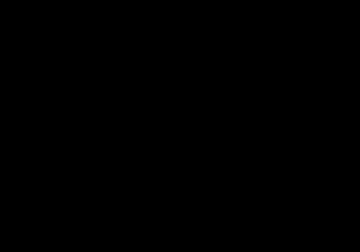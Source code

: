 #/*---------------------------------------------------------------------------*\
#|       o        |
#|    o     o     |  FOAM (R) : Open-source CFD for Enterprise
#|   o   O   o    |  Version : 4.2.0
#|    o     o     |  ESI Ltd. <http://esi.com/>
#|       o        |
#\*---------------------------------------------------------------------------
#License
#    This file is part of FOAMcore.
#    FOAMcore is based on OpenFOAM (R) <http://www.openfoam.org/>.
#
#    FOAMcore is free software: you can redistribute it and/or modify it
#    under the terms of the GNU General Public License as published by
#    the Free Software Foundation, either version 3 of the License, or
#    (at your option) any later version.
#
#    FOAMcore is distributed in the hope that it will be useful, but WITHOUT
#    ANY WARRANTY; without even the implied warranty of MERCHANTABILITY or
#    FITNESS FOR A PARTICULAR PURPOSE.  See the GNU General Public License
#    for more details.
#
#    You should have received a copy of the GNU General Public License
#    along with FOAMcore.  If not, see <http://www.gnu.org/licenses/>.

#Copyright
#    (c) 2016 OpenFOAM Foundation 
#
# Script
#     spring.gnuplot
#
# Description
#     Creates an PostScript graph file of Test-spring results vs
#     the analytical solution.
#
#------------------------------------------------------------------------------

reset

set samples 2000

k = 5000.0
m = 9.6
c = 50.0
a = -0.1

omega = sqrt(k/m)
zeta = c/(2.0*m*omega)

phi = atan((sqrt(1.0 - zeta**2))/zeta)
A = a/sin(phi)

pos(A, t, omega, phi, zeta) = A*exp(-zeta*omega*t)*sin(sqrt(1-zeta**2)*omega*t + phi)
vel(A, t, omega, phi, zeta) = \
A*exp(-zeta*omega*t)*\
( \
  sqrt(1-zeta**2)*omega*cos(sqrt(1-zeta**2)*omega*t + phi) \
- zeta*omega*sin(sqrt(1-zeta**2)*omega*t + phi) \
)

set xlabel "Time/[s]"
set ylabel "Position"

set ytics nomirror
set y2tics

set yrange [-0.1:0.1]
set y2range [-2:2]

set xzeroaxis

set terminal postscript eps color enhanced solid
set output "spring.eps"

plot \
    "qVsTime" u 1:($2 - 0.1) w l t "Simulation, centre of mass relative to start", \
    pos(A, x, omega, phi, zeta) w l t "Analytical solution, centre of mass", \
    "qDotVsTime" u 1:2 w l axes x1y2 t "Simulation, vertical velocity", \
    vel(A, x, omega, phi, zeta) w l axes x1y2 t "Analytical solution, vertical velocity"

#------------------------------------------------------------------------------
